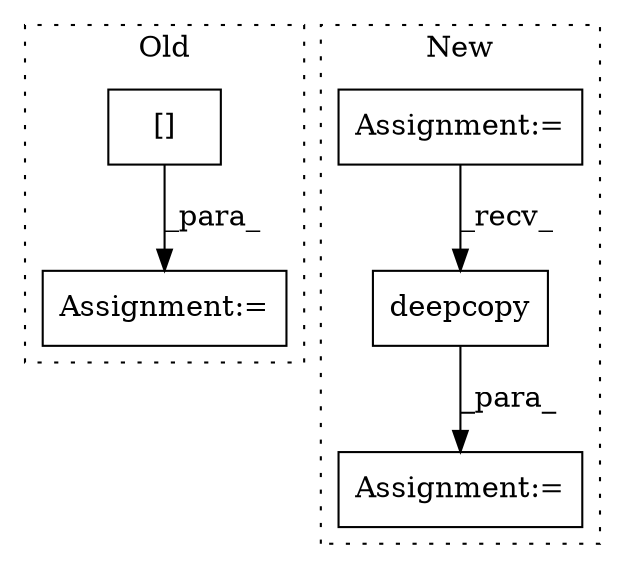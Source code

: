 digraph G {
subgraph cluster0 {
1 [label="[]" a="2" s="8111,8188" l="70,1" shape="box"];
4 [label="Assignment:=" a="7" s="8110" l="1" shape="box"];
label = "Old";
style="dotted";
}
subgraph cluster1 {
2 [label="deepcopy" a="32" s="4202,4223" l="9,1" shape="box"];
3 [label="Assignment:=" a="7" s="1607" l="4" shape="box"];
5 [label="Assignment:=" a="7" s="8303" l="2" shape="box"];
label = "New";
style="dotted";
}
1 -> 4 [label="_para_"];
2 -> 5 [label="_para_"];
3 -> 2 [label="_recv_"];
}